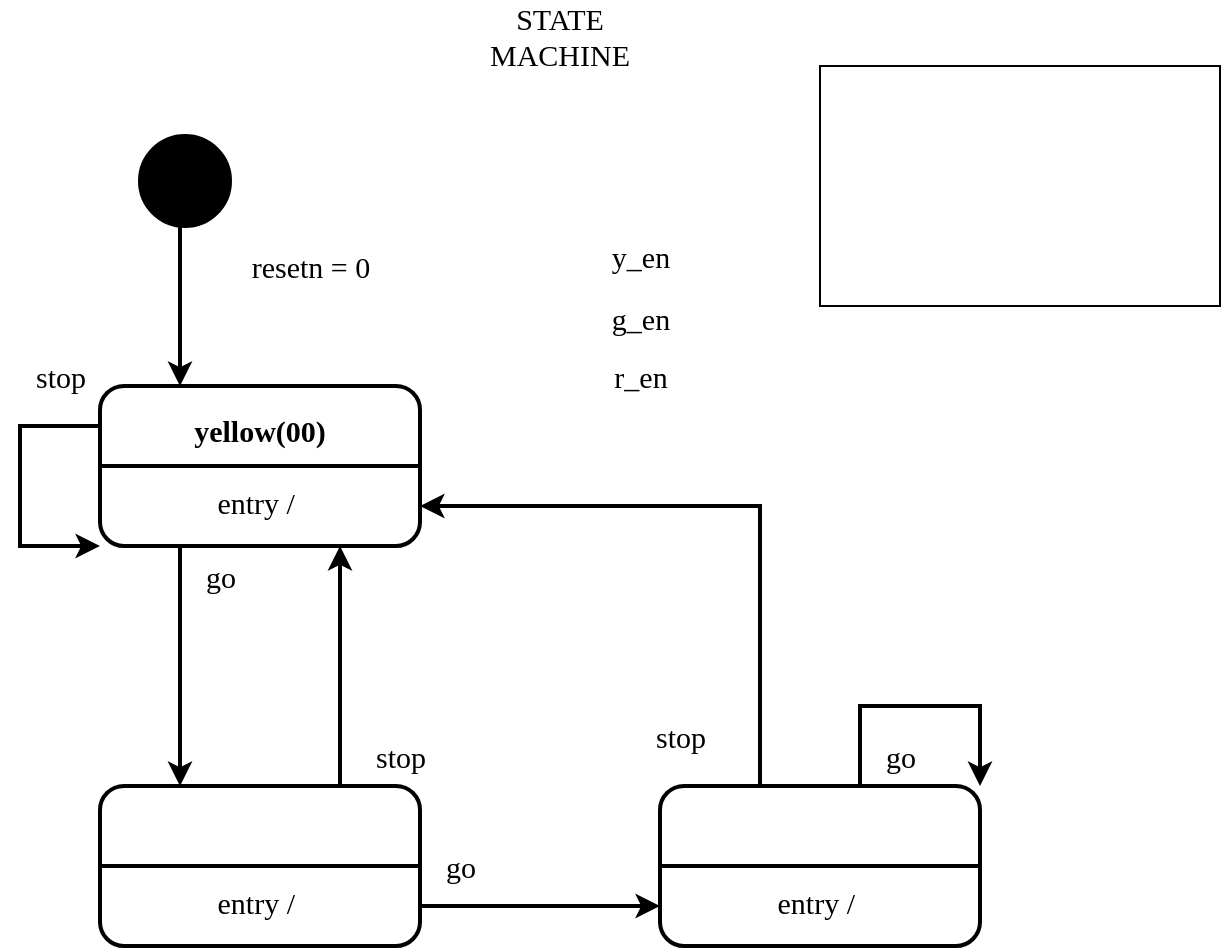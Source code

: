 <mxfile version="20.8.16" type="github">
  <diagram name="Page-1" id="2SwK_Ge8CA8nD8OYH0nJ">
    <mxGraphModel dx="836" dy="495" grid="1" gridSize="10" guides="1" tooltips="1" connect="1" arrows="1" fold="1" page="1" pageScale="1" pageWidth="850" pageHeight="1100" math="0" shadow="0">
      <root>
        <mxCell id="0" />
        <mxCell id="1" parent="0" />
        <mxCell id="7Dd9MZx4GV7fzuQqrnYb-1" value="&lt;font style=&quot;font-size: 15px;&quot; face=&quot;Consolas&quot;&gt;STATE MACHINE&lt;/font&gt;" style="text;html=1;strokeColor=none;fillColor=none;align=center;verticalAlign=middle;whiteSpace=wrap;rounded=0;" parent="1" vertex="1">
          <mxGeometry x="400" y="50" width="60" height="30" as="geometry" />
        </mxCell>
        <mxCell id="7Dd9MZx4GV7fzuQqrnYb-2" value="&lt;font face=&quot;Consolas&quot;&gt;r_en&lt;/font&gt;" style="text;html=1;align=center;verticalAlign=middle;resizable=0;points=[];autosize=1;strokeColor=none;fillColor=none;fontSize=15;" parent="1" vertex="1">
          <mxGeometry x="440" y="220" width="60" height="30" as="geometry" />
        </mxCell>
        <mxCell id="7Dd9MZx4GV7fzuQqrnYb-3" value="&lt;font face=&quot;Consolas&quot;&gt;y_en&lt;br&gt;&lt;/font&gt;" style="text;html=1;align=center;verticalAlign=middle;resizable=0;points=[];autosize=1;strokeColor=none;fillColor=none;fontSize=15;" parent="1" vertex="1">
          <mxGeometry x="440" y="160" width="60" height="30" as="geometry" />
        </mxCell>
        <mxCell id="7Dd9MZx4GV7fzuQqrnYb-4" value="&lt;font face=&quot;Consolas&quot;&gt;g_en&lt;br&gt;&lt;br&gt;&lt;/font&gt;" style="text;html=1;align=center;verticalAlign=middle;resizable=0;points=[];autosize=1;strokeColor=none;fillColor=none;fontSize=15;" parent="1" vertex="1">
          <mxGeometry x="440" y="190" width="60" height="50" as="geometry" />
        </mxCell>
        <mxCell id="7Dd9MZx4GV7fzuQqrnYb-5" value="&lt;font face=&quot;consolas&quot;&gt;stop&lt;/font&gt;" style="text;html=1;align=center;verticalAlign=middle;resizable=0;points=[];autosize=1;strokeColor=none;fillColor=none;fontSize=15;" parent="1" vertex="1">
          <mxGeometry x="460" y="400" width="60" height="30" as="geometry" />
        </mxCell>
        <mxCell id="7Dd9MZx4GV7fzuQqrnYb-6" value="&lt;font face=&quot;consolas&quot;&gt;go&lt;/font&gt;" style="text;html=1;align=center;verticalAlign=middle;resizable=0;points=[];autosize=1;strokeColor=none;fillColor=none;fontSize=15;" parent="1" vertex="1">
          <mxGeometry x="360" y="465" width="40" height="30" as="geometry" />
        </mxCell>
        <mxCell id="7Dd9MZx4GV7fzuQqrnYb-7" value="&lt;font face=&quot;consolas&quot;&gt;&lt;br&gt;&lt;br&gt;entry /&amp;nbsp;&lt;/font&gt;" style="rounded=1;whiteSpace=wrap;html=1;fontSize=15;strokeWidth=2;" parent="1" vertex="1">
          <mxGeometry x="200" y="440" width="160" height="80" as="geometry" />
        </mxCell>
        <mxCell id="7Dd9MZx4GV7fzuQqrnYb-10" value="" style="endArrow=none;html=1;rounded=0;fontSize=15;entryX=1;entryY=0.5;entryDx=0;entryDy=0;strokeWidth=2;" parent="1" target="7Dd9MZx4GV7fzuQqrnYb-7" edge="1">
          <mxGeometry width="50" height="50" relative="1" as="geometry">
            <mxPoint x="200" y="480" as="sourcePoint" />
            <mxPoint x="250" y="430" as="targetPoint" />
          </mxGeometry>
        </mxCell>
        <mxCell id="7Dd9MZx4GV7fzuQqrnYb-17" value="" style="endArrow=classic;html=1;rounded=0;strokeWidth=2;fontSize=15;entryX=0;entryY=1;entryDx=0;entryDy=0;" parent="1" target="7Dd9MZx4GV7fzuQqrnYb-20" edge="1">
          <mxGeometry width="50" height="50" relative="1" as="geometry">
            <mxPoint x="200" y="260" as="sourcePoint" />
            <mxPoint x="160" y="320" as="targetPoint" />
            <Array as="points">
              <mxPoint x="160" y="260" />
              <mxPoint x="160" y="320" />
            </Array>
          </mxGeometry>
        </mxCell>
        <mxCell id="7Dd9MZx4GV7fzuQqrnYb-18" value="" style="endArrow=classic;html=1;rounded=0;strokeWidth=2;fontSize=15;entryX=1;entryY=0;entryDx=0;entryDy=0;" parent="1" target="7Dd9MZx4GV7fzuQqrnYb-22" edge="1">
          <mxGeometry width="50" height="50" relative="1" as="geometry">
            <mxPoint x="580" y="440" as="sourcePoint" />
            <mxPoint x="640" y="400" as="targetPoint" />
            <Array as="points">
              <mxPoint x="580" y="400" />
              <mxPoint x="640" y="400" />
            </Array>
          </mxGeometry>
        </mxCell>
        <mxCell id="7Dd9MZx4GV7fzuQqrnYb-19" value="" style="endArrow=classic;html=1;rounded=0;strokeWidth=2;fontSize=15;entryX=0;entryY=0.75;entryDx=0;entryDy=0;" parent="1" target="7Dd9MZx4GV7fzuQqrnYb-22" edge="1">
          <mxGeometry width="50" height="50" relative="1" as="geometry">
            <mxPoint x="360" y="500" as="sourcePoint" />
            <mxPoint x="410" y="450" as="targetPoint" />
          </mxGeometry>
        </mxCell>
        <mxCell id="7Dd9MZx4GV7fzuQqrnYb-20" value="&lt;font face=&quot;consolas&quot;&gt;&lt;b&gt;yellow(00)&lt;/b&gt;&lt;br&gt;&lt;br&gt;entry /&amp;nbsp;&lt;/font&gt;" style="rounded=1;whiteSpace=wrap;html=1;fontSize=15;strokeWidth=2;" parent="1" vertex="1">
          <mxGeometry x="200" y="240" width="160" height="80" as="geometry" />
        </mxCell>
        <mxCell id="7Dd9MZx4GV7fzuQqrnYb-21" value="" style="endArrow=none;html=1;rounded=0;fontSize=15;entryX=1;entryY=0.5;entryDx=0;entryDy=0;strokeWidth=2;" parent="1" target="7Dd9MZx4GV7fzuQqrnYb-20" edge="1">
          <mxGeometry width="50" height="50" relative="1" as="geometry">
            <mxPoint x="200" y="280" as="sourcePoint" />
            <mxPoint x="250" y="230" as="targetPoint" />
          </mxGeometry>
        </mxCell>
        <mxCell id="7Dd9MZx4GV7fzuQqrnYb-22" value="&lt;font face=&quot;consolas&quot;&gt;&lt;br&gt;&lt;br&gt;entry /&amp;nbsp;&lt;/font&gt;" style="rounded=1;whiteSpace=wrap;html=1;fontSize=15;strokeWidth=2;" parent="1" vertex="1">
          <mxGeometry x="480" y="440" width="160" height="80" as="geometry" />
        </mxCell>
        <mxCell id="7Dd9MZx4GV7fzuQqrnYb-23" value="" style="endArrow=none;html=1;rounded=0;fontSize=15;entryX=1;entryY=0.5;entryDx=0;entryDy=0;strokeWidth=2;" parent="1" target="7Dd9MZx4GV7fzuQqrnYb-22" edge="1">
          <mxGeometry width="50" height="50" relative="1" as="geometry">
            <mxPoint x="480" y="480" as="sourcePoint" />
            <mxPoint x="530" y="430" as="targetPoint" />
          </mxGeometry>
        </mxCell>
        <mxCell id="7Dd9MZx4GV7fzuQqrnYb-24" value="" style="endArrow=classic;html=1;rounded=0;strokeWidth=2;fontSize=15;entryX=0.75;entryY=1;entryDx=0;entryDy=0;exitX=0.75;exitY=0;exitDx=0;exitDy=0;" parent="1" source="7Dd9MZx4GV7fzuQqrnYb-7" target="7Dd9MZx4GV7fzuQqrnYb-20" edge="1">
          <mxGeometry width="50" height="50" relative="1" as="geometry">
            <mxPoint x="310" y="440" as="sourcePoint" />
            <mxPoint x="360" y="390" as="targetPoint" />
          </mxGeometry>
        </mxCell>
        <mxCell id="7Dd9MZx4GV7fzuQqrnYb-25" value="" style="endArrow=classic;html=1;rounded=0;strokeWidth=2;fontSize=15;entryX=0.75;entryY=1;entryDx=0;entryDy=0;" parent="1" edge="1">
          <mxGeometry width="50" height="50" relative="1" as="geometry">
            <mxPoint x="240" y="320" as="sourcePoint" />
            <mxPoint x="240" y="440" as="targetPoint" />
          </mxGeometry>
        </mxCell>
        <mxCell id="7Dd9MZx4GV7fzuQqrnYb-26" value="" style="endArrow=classic;html=1;rounded=0;strokeWidth=2;fontSize=15;" parent="1" edge="1">
          <mxGeometry width="50" height="50" relative="1" as="geometry">
            <mxPoint x="240" y="160" as="sourcePoint" />
            <mxPoint x="240" y="240" as="targetPoint" />
          </mxGeometry>
        </mxCell>
        <mxCell id="7Dd9MZx4GV7fzuQqrnYb-27" value="" style="endArrow=classic;html=1;rounded=0;strokeWidth=2;fontSize=15;entryX=1;entryY=0.75;entryDx=0;entryDy=0;exitX=0.75;exitY=0;exitDx=0;exitDy=0;" parent="1" target="7Dd9MZx4GV7fzuQqrnYb-20" edge="1">
          <mxGeometry width="50" height="50" relative="1" as="geometry">
            <mxPoint x="530" y="440" as="sourcePoint" />
            <mxPoint x="530" y="320" as="targetPoint" />
            <Array as="points">
              <mxPoint x="530" y="300" />
            </Array>
          </mxGeometry>
        </mxCell>
        <mxCell id="7Dd9MZx4GV7fzuQqrnYb-28" value="" style="ellipse;whiteSpace=wrap;html=1;aspect=fixed;strokeWidth=2;fontSize=15;fillColor=#000000;" parent="1" vertex="1">
          <mxGeometry x="220" y="115" width="45" height="45" as="geometry" />
        </mxCell>
        <mxCell id="7Dd9MZx4GV7fzuQqrnYb-30" value="&lt;font face=&quot;consolas&quot;&gt;go&lt;/font&gt;" style="text;html=1;align=center;verticalAlign=middle;resizable=0;points=[];autosize=1;strokeColor=none;fillColor=none;fontSize=15;" parent="1" vertex="1">
          <mxGeometry x="240" y="320" width="40" height="30" as="geometry" />
        </mxCell>
        <mxCell id="7Dd9MZx4GV7fzuQqrnYb-31" value="&lt;font face=&quot;consolas&quot;&gt;stop&lt;/font&gt;" style="text;html=1;align=center;verticalAlign=middle;resizable=0;points=[];autosize=1;strokeColor=none;fillColor=none;fontSize=15;" parent="1" vertex="1">
          <mxGeometry x="320" y="410" width="60" height="30" as="geometry" />
        </mxCell>
        <mxCell id="7Dd9MZx4GV7fzuQqrnYb-32" value="&lt;font face=&quot;consolas&quot;&gt;go&lt;/font&gt;" style="text;html=1;align=center;verticalAlign=middle;resizable=0;points=[];autosize=1;strokeColor=none;fillColor=none;fontSize=15;" parent="1" vertex="1">
          <mxGeometry x="580" y="410" width="40" height="30" as="geometry" />
        </mxCell>
        <mxCell id="7Dd9MZx4GV7fzuQqrnYb-33" value="&lt;font face=&quot;consolas&quot;&gt;stop&lt;/font&gt;" style="text;html=1;align=center;verticalAlign=middle;resizable=0;points=[];autosize=1;strokeColor=none;fillColor=none;fontSize=15;" parent="1" vertex="1">
          <mxGeometry x="150" y="220" width="60" height="30" as="geometry" />
        </mxCell>
        <mxCell id="7Dd9MZx4GV7fzuQqrnYb-34" value="&lt;font face=&quot;consolas&quot;&gt;resetn = 0&lt;/font&gt;" style="text;html=1;align=center;verticalAlign=middle;resizable=0;points=[];autosize=1;strokeColor=none;fillColor=none;fontSize=15;" parent="1" vertex="1">
          <mxGeometry x="250" y="165" width="110" height="30" as="geometry" />
        </mxCell>
        <mxCell id="7Dd9MZx4GV7fzuQqrnYb-35" value="" style="rounded=0;whiteSpace=wrap;html=1;strokeWidth=1;fontSize=15;" parent="1" vertex="1">
          <mxGeometry x="560" y="80" width="200" height="120" as="geometry" />
        </mxCell>
      </root>
    </mxGraphModel>
  </diagram>
</mxfile>
